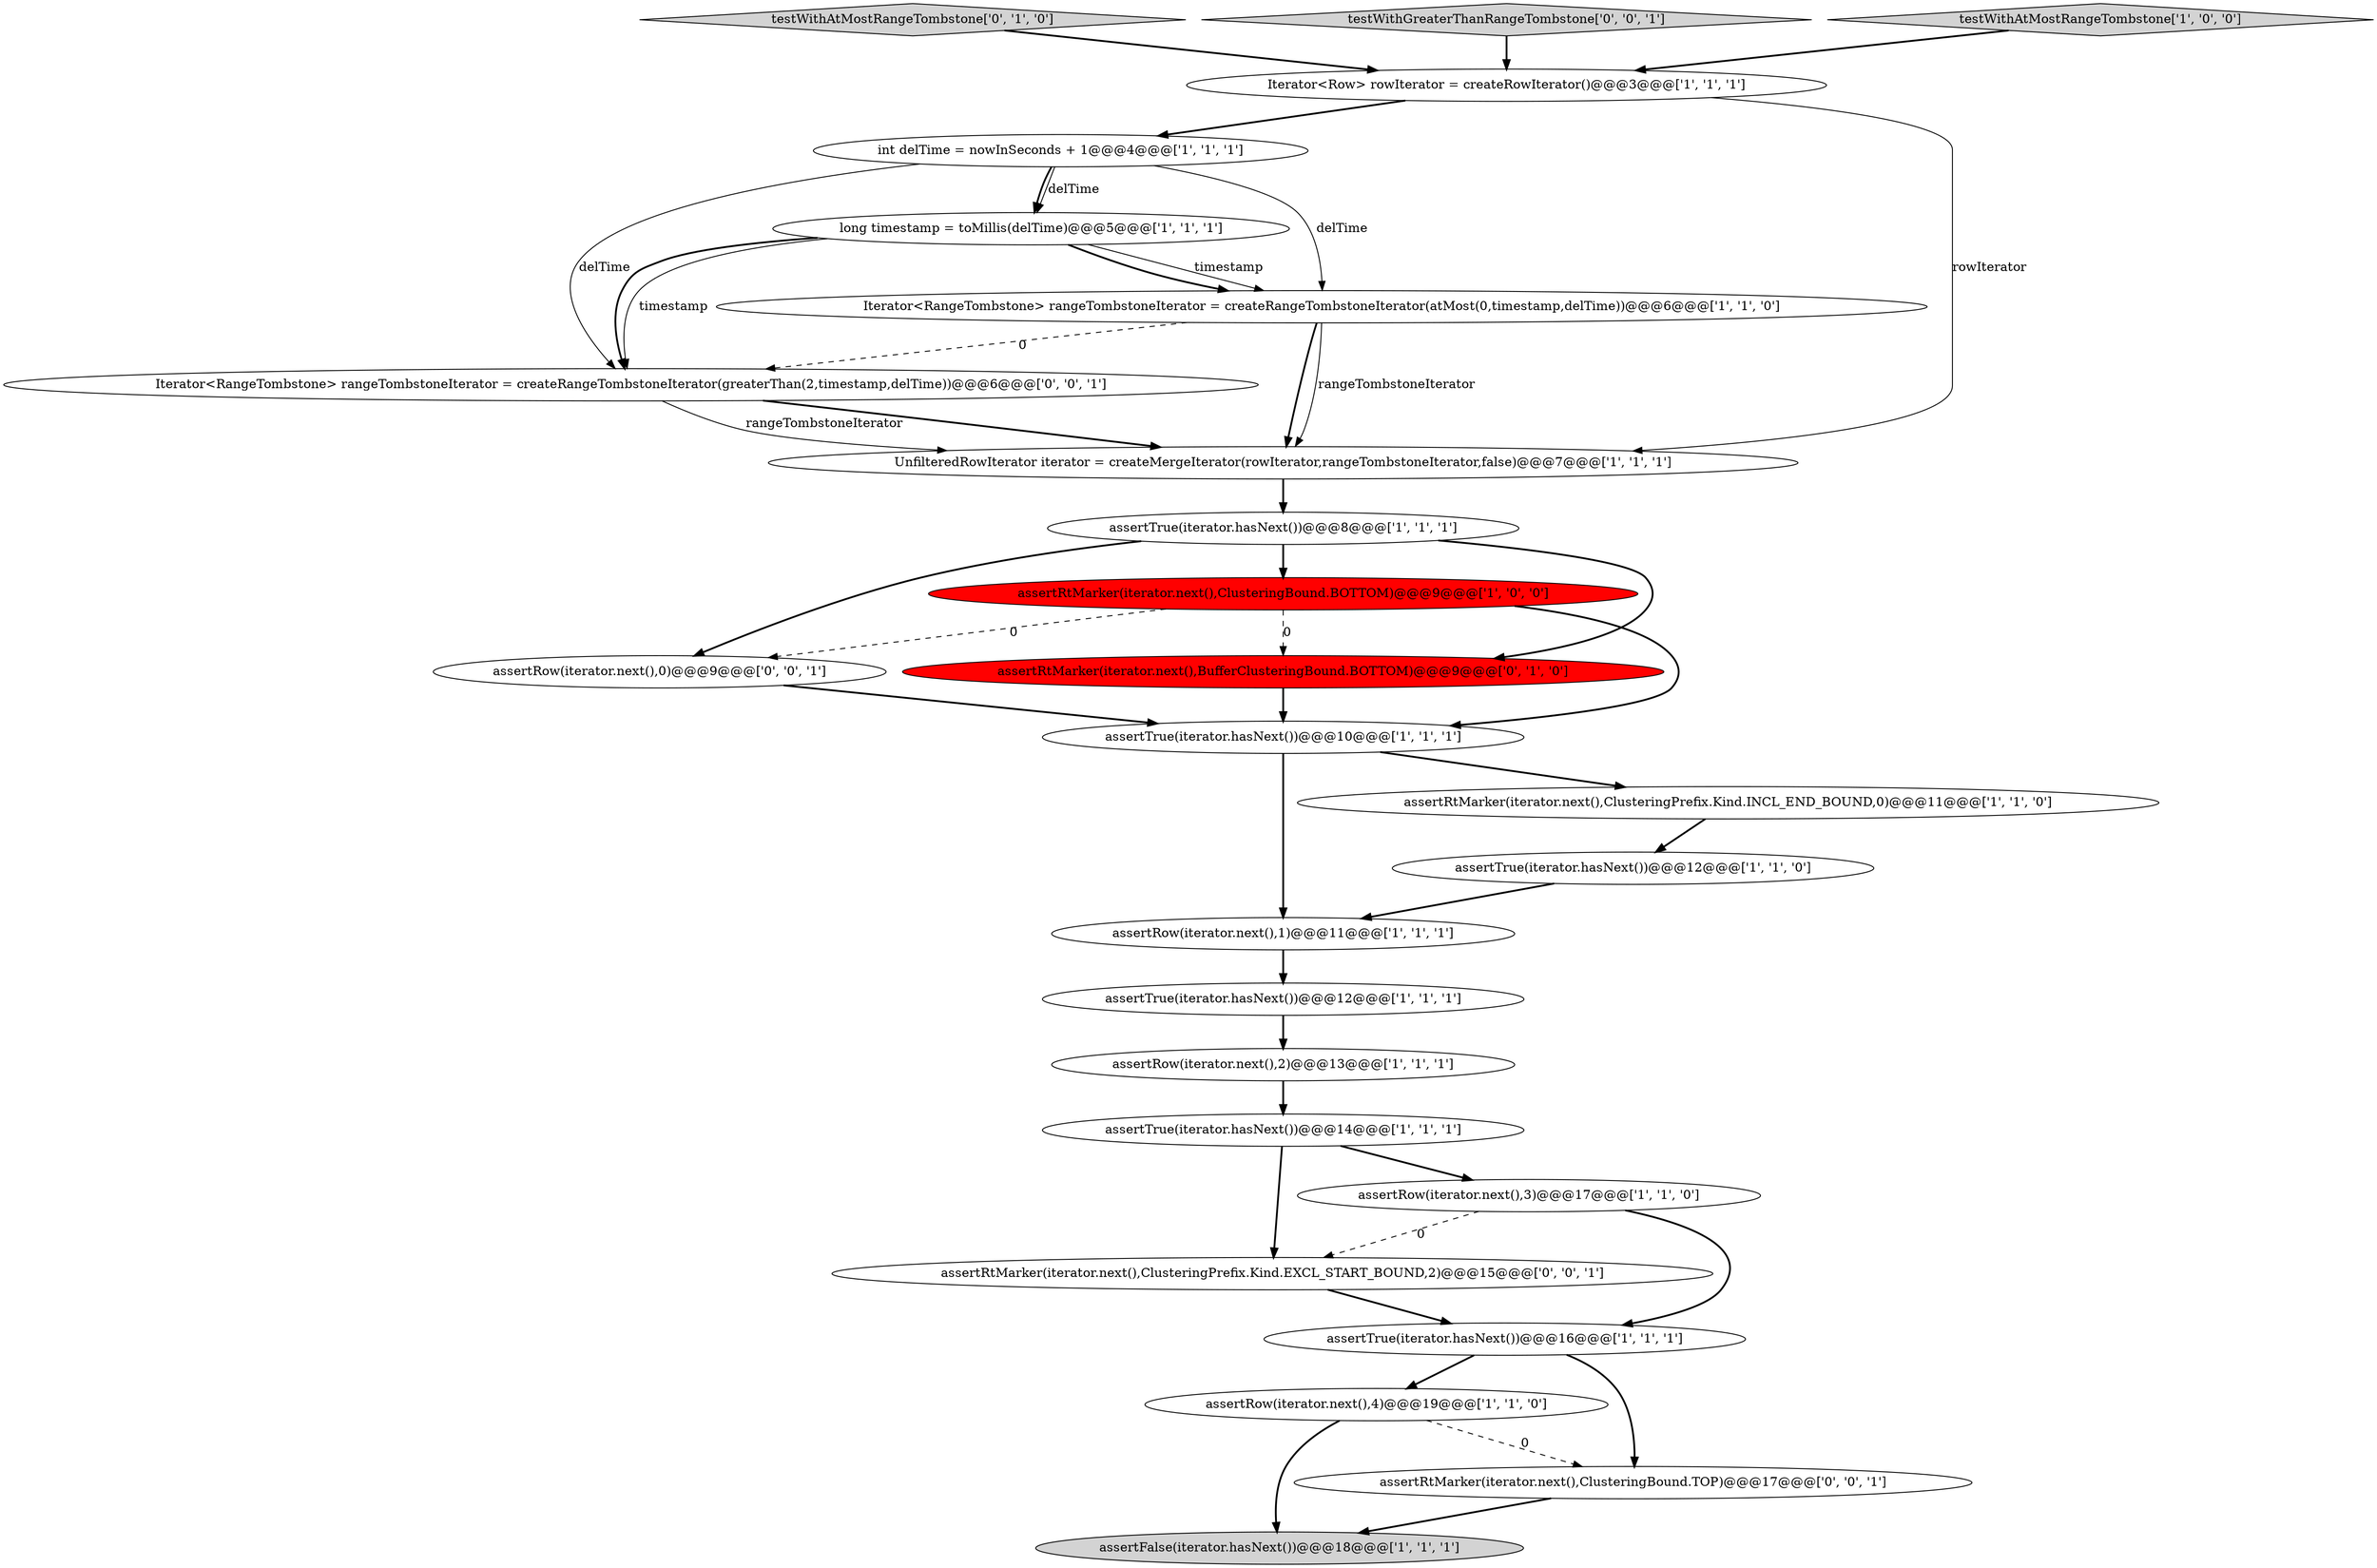 digraph {
17 [style = filled, label = "Iterator<RangeTombstone> rangeTombstoneIterator = createRangeTombstoneIterator(atMost(0,timestamp,delTime))@@@6@@@['1', '1', '0']", fillcolor = white, shape = ellipse image = "AAA0AAABBB1BBB"];
5 [style = filled, label = "assertTrue(iterator.hasNext())@@@14@@@['1', '1', '1']", fillcolor = white, shape = ellipse image = "AAA0AAABBB1BBB"];
16 [style = filled, label = "assertTrue(iterator.hasNext())@@@16@@@['1', '1', '1']", fillcolor = white, shape = ellipse image = "AAA0AAABBB1BBB"];
24 [style = filled, label = "assertRow(iterator.next(),0)@@@9@@@['0', '0', '1']", fillcolor = white, shape = ellipse image = "AAA0AAABBB3BBB"];
0 [style = filled, label = "long timestamp = toMillis(delTime)@@@5@@@['1', '1', '1']", fillcolor = white, shape = ellipse image = "AAA0AAABBB1BBB"];
20 [style = filled, label = "testWithAtMostRangeTombstone['0', '1', '0']", fillcolor = lightgray, shape = diamond image = "AAA0AAABBB2BBB"];
6 [style = filled, label = "assertTrue(iterator.hasNext())@@@10@@@['1', '1', '1']", fillcolor = white, shape = ellipse image = "AAA0AAABBB1BBB"];
22 [style = filled, label = "Iterator<RangeTombstone> rangeTombstoneIterator = createRangeTombstoneIterator(greaterThan(2,timestamp,delTime))@@@6@@@['0', '0', '1']", fillcolor = white, shape = ellipse image = "AAA0AAABBB3BBB"];
4 [style = filled, label = "assertFalse(iterator.hasNext())@@@18@@@['1', '1', '1']", fillcolor = lightgray, shape = ellipse image = "AAA0AAABBB1BBB"];
8 [style = filled, label = "assertRow(iterator.next(),4)@@@19@@@['1', '1', '0']", fillcolor = white, shape = ellipse image = "AAA0AAABBB1BBB"];
23 [style = filled, label = "testWithGreaterThanRangeTombstone['0', '0', '1']", fillcolor = lightgray, shape = diamond image = "AAA0AAABBB3BBB"];
21 [style = filled, label = "assertRtMarker(iterator.next(),ClusteringPrefix.Kind.EXCL_START_BOUND,2)@@@15@@@['0', '0', '1']", fillcolor = white, shape = ellipse image = "AAA0AAABBB3BBB"];
18 [style = filled, label = "int delTime = nowInSeconds + 1@@@4@@@['1', '1', '1']", fillcolor = white, shape = ellipse image = "AAA0AAABBB1BBB"];
2 [style = filled, label = "testWithAtMostRangeTombstone['1', '0', '0']", fillcolor = lightgray, shape = diamond image = "AAA0AAABBB1BBB"];
10 [style = filled, label = "assertTrue(iterator.hasNext())@@@8@@@['1', '1', '1']", fillcolor = white, shape = ellipse image = "AAA0AAABBB1BBB"];
12 [style = filled, label = "assertTrue(iterator.hasNext())@@@12@@@['1', '1', '1']", fillcolor = white, shape = ellipse image = "AAA0AAABBB1BBB"];
14 [style = filled, label = "assertRtMarker(iterator.next(),ClusteringPrefix.Kind.INCL_END_BOUND,0)@@@11@@@['1', '1', '0']", fillcolor = white, shape = ellipse image = "AAA0AAABBB1BBB"];
13 [style = filled, label = "assertRow(iterator.next(),2)@@@13@@@['1', '1', '1']", fillcolor = white, shape = ellipse image = "AAA0AAABBB1BBB"];
25 [style = filled, label = "assertRtMarker(iterator.next(),ClusteringBound.TOP)@@@17@@@['0', '0', '1']", fillcolor = white, shape = ellipse image = "AAA0AAABBB3BBB"];
11 [style = filled, label = "assertRtMarker(iterator.next(),ClusteringBound.BOTTOM)@@@9@@@['1', '0', '0']", fillcolor = red, shape = ellipse image = "AAA1AAABBB1BBB"];
9 [style = filled, label = "UnfilteredRowIterator iterator = createMergeIterator(rowIterator,rangeTombstoneIterator,false)@@@7@@@['1', '1', '1']", fillcolor = white, shape = ellipse image = "AAA0AAABBB1BBB"];
19 [style = filled, label = "assertRtMarker(iterator.next(),BufferClusteringBound.BOTTOM)@@@9@@@['0', '1', '0']", fillcolor = red, shape = ellipse image = "AAA1AAABBB2BBB"];
3 [style = filled, label = "assertTrue(iterator.hasNext())@@@12@@@['1', '1', '0']", fillcolor = white, shape = ellipse image = "AAA0AAABBB1BBB"];
15 [style = filled, label = "assertRow(iterator.next(),3)@@@17@@@['1', '1', '0']", fillcolor = white, shape = ellipse image = "AAA0AAABBB1BBB"];
1 [style = filled, label = "assertRow(iterator.next(),1)@@@11@@@['1', '1', '1']", fillcolor = white, shape = ellipse image = "AAA0AAABBB1BBB"];
7 [style = filled, label = "Iterator<Row> rowIterator = createRowIterator()@@@3@@@['1', '1', '1']", fillcolor = white, shape = ellipse image = "AAA0AAABBB1BBB"];
14->3 [style = bold, label=""];
7->9 [style = solid, label="rowIterator"];
3->1 [style = bold, label=""];
16->8 [style = bold, label=""];
0->17 [style = solid, label="timestamp"];
0->22 [style = solid, label="timestamp"];
0->17 [style = bold, label=""];
10->24 [style = bold, label=""];
10->19 [style = bold, label=""];
17->9 [style = bold, label=""];
11->6 [style = bold, label=""];
22->9 [style = bold, label=""];
18->0 [style = solid, label="delTime"];
25->4 [style = bold, label=""];
5->15 [style = bold, label=""];
15->21 [style = dashed, label="0"];
16->25 [style = bold, label=""];
18->17 [style = solid, label="delTime"];
9->10 [style = bold, label=""];
15->16 [style = bold, label=""];
19->6 [style = bold, label=""];
17->9 [style = solid, label="rangeTombstoneIterator"];
6->14 [style = bold, label=""];
5->21 [style = bold, label=""];
12->13 [style = bold, label=""];
6->1 [style = bold, label=""];
11->19 [style = dashed, label="0"];
0->22 [style = bold, label=""];
11->24 [style = dashed, label="0"];
22->9 [style = solid, label="rangeTombstoneIterator"];
1->12 [style = bold, label=""];
13->5 [style = bold, label=""];
7->18 [style = bold, label=""];
21->16 [style = bold, label=""];
18->22 [style = solid, label="delTime"];
8->25 [style = dashed, label="0"];
23->7 [style = bold, label=""];
8->4 [style = bold, label=""];
2->7 [style = bold, label=""];
20->7 [style = bold, label=""];
24->6 [style = bold, label=""];
18->0 [style = bold, label=""];
10->11 [style = bold, label=""];
17->22 [style = dashed, label="0"];
}
